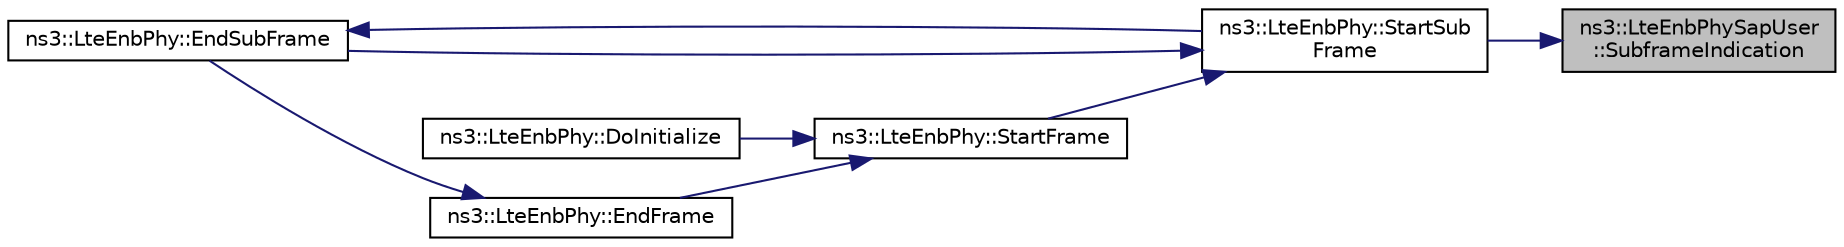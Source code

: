 digraph "ns3::LteEnbPhySapUser::SubframeIndication"
{
 // LATEX_PDF_SIZE
  edge [fontname="Helvetica",fontsize="10",labelfontname="Helvetica",labelfontsize="10"];
  node [fontname="Helvetica",fontsize="10",shape=record];
  rankdir="RL";
  Node1 [label="ns3::LteEnbPhySapUser\l::SubframeIndication",height=0.2,width=0.4,color="black", fillcolor="grey75", style="filled", fontcolor="black",tooltip="Trigger the start from a new frame (input from Phy layer)"];
  Node1 -> Node2 [dir="back",color="midnightblue",fontsize="10",style="solid",fontname="Helvetica"];
  Node2 [label="ns3::LteEnbPhy::StartSub\lFrame",height=0.2,width=0.4,color="black", fillcolor="white", style="filled",URL="$classns3_1_1_lte_enb_phy.html#ab3594729c2fddcccdbae294b764dc83f",tooltip="Start a LTE sub frame."];
  Node2 -> Node3 [dir="back",color="midnightblue",fontsize="10",style="solid",fontname="Helvetica"];
  Node3 [label="ns3::LteEnbPhy::EndSubFrame",height=0.2,width=0.4,color="black", fillcolor="white", style="filled",URL="$classns3_1_1_lte_enb_phy.html#ac116fed9becb5dd146dc2c8b7fedfc58",tooltip="End a LTE sub frame."];
  Node3 -> Node2 [dir="back",color="midnightblue",fontsize="10",style="solid",fontname="Helvetica"];
  Node2 -> Node4 [dir="back",color="midnightblue",fontsize="10",style="solid",fontname="Helvetica"];
  Node4 [label="ns3::LteEnbPhy::StartFrame",height=0.2,width=0.4,color="black", fillcolor="white", style="filled",URL="$classns3_1_1_lte_enb_phy.html#a92d47dc2fa71c37ecb848fb9ed2ec592",tooltip="Start a LTE frame."];
  Node4 -> Node5 [dir="back",color="midnightblue",fontsize="10",style="solid",fontname="Helvetica"];
  Node5 [label="ns3::LteEnbPhy::DoInitialize",height=0.2,width=0.4,color="black", fillcolor="white", style="filled",URL="$classns3_1_1_lte_enb_phy.html#a404572fbc4d6948034038b91bf450877",tooltip="Initialize() implementation."];
  Node4 -> Node6 [dir="back",color="midnightblue",fontsize="10",style="solid",fontname="Helvetica"];
  Node6 [label="ns3::LteEnbPhy::EndFrame",height=0.2,width=0.4,color="black", fillcolor="white", style="filled",URL="$classns3_1_1_lte_enb_phy.html#ad28ae7c1f8faacc77bf5989c44409ac8",tooltip="End a LTE frame."];
  Node6 -> Node3 [dir="back",color="midnightblue",fontsize="10",style="solid",fontname="Helvetica"];
}
